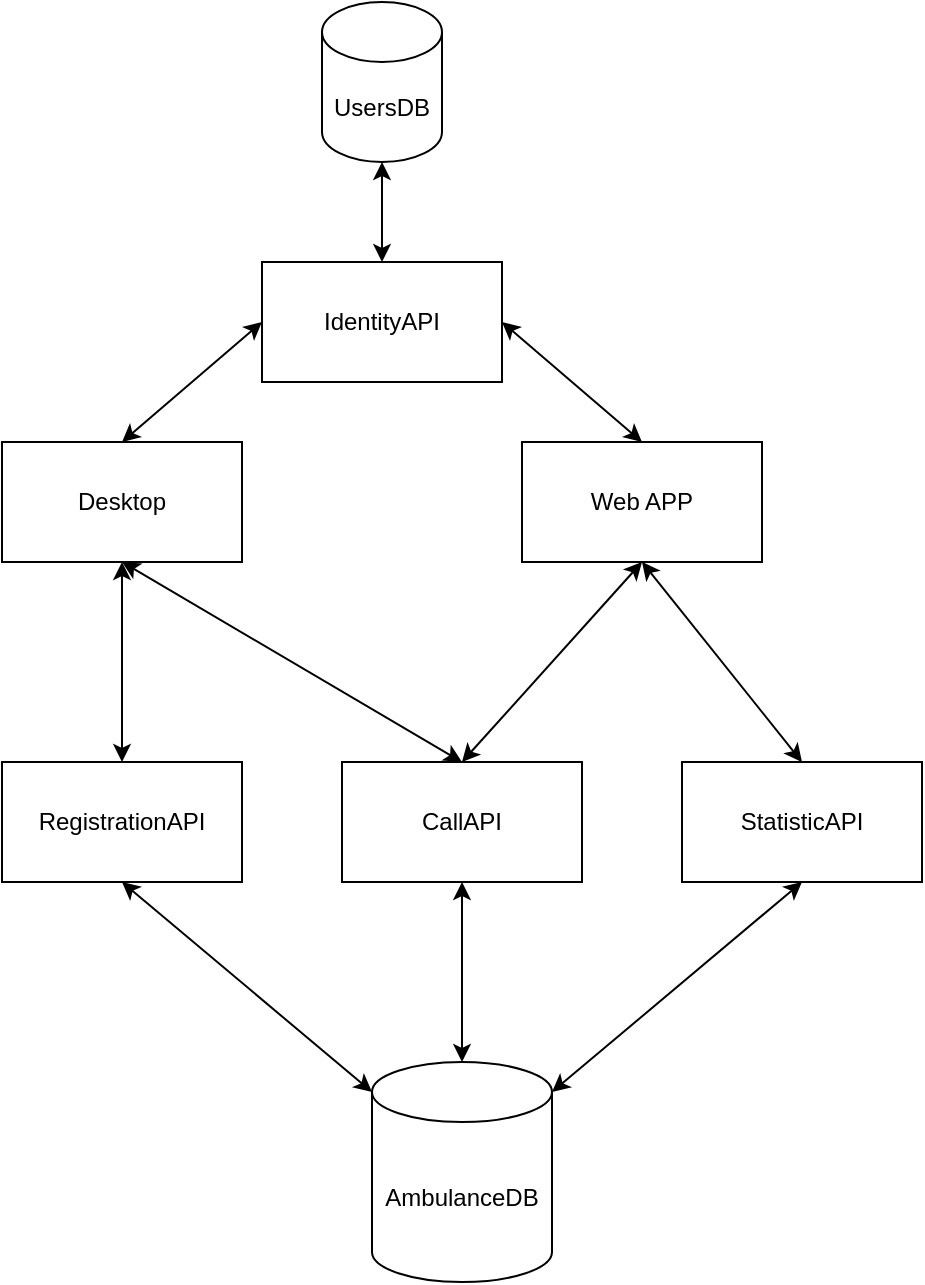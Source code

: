 <mxfile version="17.4.0" type="device"><diagram id="q6pwGfc6qnB-zL7eA18I" name="Page-1"><mxGraphModel dx="1038" dy="5266" grid="1" gridSize="10" guides="1" tooltips="1" connect="1" arrows="1" fold="1" page="1" pageScale="1" pageWidth="3300" pageHeight="4681" math="0" shadow="0"><root><mxCell id="0"/><mxCell id="1" parent="0"/><mxCell id="6exQmKCavuuTp4jauTIf-1" value="CallAPI" style="rounded=0;whiteSpace=wrap;html=1;" vertex="1" parent="1"><mxGeometry x="390" y="220" width="120" height="60" as="geometry"/></mxCell><mxCell id="6exQmKCavuuTp4jauTIf-2" value="RegistrationAPI" style="rounded=0;whiteSpace=wrap;html=1;" vertex="1" parent="1"><mxGeometry x="220" y="220" width="120" height="60" as="geometry"/></mxCell><mxCell id="6exQmKCavuuTp4jauTIf-3" value="Desktop" style="rounded=0;whiteSpace=wrap;html=1;" vertex="1" parent="1"><mxGeometry x="220" y="60" width="120" height="60" as="geometry"/></mxCell><mxCell id="6exQmKCavuuTp4jauTIf-4" value="AmbulanceDB" style="shape=cylinder3;whiteSpace=wrap;html=1;boundedLbl=1;backgroundOutline=1;size=15;" vertex="1" parent="1"><mxGeometry x="405" y="370" width="90" height="110" as="geometry"/></mxCell><mxCell id="6exQmKCavuuTp4jauTIf-5" value="IdentityAPI" style="rounded=0;whiteSpace=wrap;html=1;" vertex="1" parent="1"><mxGeometry x="350" y="-30" width="120" height="60" as="geometry"/></mxCell><mxCell id="6exQmKCavuuTp4jauTIf-6" value="Web APP" style="rounded=0;whiteSpace=wrap;html=1;" vertex="1" parent="1"><mxGeometry x="480" y="60" width="120" height="60" as="geometry"/></mxCell><mxCell id="6exQmKCavuuTp4jauTIf-7" value="UsersDB" style="shape=cylinder3;whiteSpace=wrap;html=1;boundedLbl=1;backgroundOutline=1;size=15;" vertex="1" parent="1"><mxGeometry x="380" y="-160" width="60" height="80" as="geometry"/></mxCell><mxCell id="6exQmKCavuuTp4jauTIf-8" value="" style="endArrow=classic;startArrow=classic;html=1;rounded=0;entryX=0.5;entryY=1;entryDx=0;entryDy=0;entryPerimeter=0;exitX=0.5;exitY=0;exitDx=0;exitDy=0;" edge="1" parent="1" source="6exQmKCavuuTp4jauTIf-5" target="6exQmKCavuuTp4jauTIf-7"><mxGeometry width="50" height="50" relative="1" as="geometry"><mxPoint x="760" y="230" as="sourcePoint"/><mxPoint x="810" y="180" as="targetPoint"/></mxGeometry></mxCell><mxCell id="6exQmKCavuuTp4jauTIf-9" value="" style="endArrow=classic;startArrow=classic;html=1;rounded=0;exitX=0.5;exitY=0;exitDx=0;exitDy=0;entryX=1;entryY=0.5;entryDx=0;entryDy=0;" edge="1" parent="1" source="6exQmKCavuuTp4jauTIf-6" target="6exQmKCavuuTp4jauTIf-5"><mxGeometry width="50" height="50" relative="1" as="geometry"><mxPoint x="720" y="310" as="sourcePoint"/><mxPoint x="770" y="260" as="targetPoint"/></mxGeometry></mxCell><mxCell id="6exQmKCavuuTp4jauTIf-10" value="" style="endArrow=classic;startArrow=classic;html=1;rounded=0;entryX=0.5;entryY=1;entryDx=0;entryDy=0;exitX=0.5;exitY=0;exitDx=0;exitDy=0;" edge="1" parent="1" source="6exQmKCavuuTp4jauTIf-1" target="6exQmKCavuuTp4jauTIf-6"><mxGeometry width="50" height="50" relative="1" as="geometry"><mxPoint x="660" y="270" as="sourcePoint"/><mxPoint x="710" y="220" as="targetPoint"/></mxGeometry></mxCell><mxCell id="6exQmKCavuuTp4jauTIf-12" value="" style="endArrow=classic;startArrow=classic;html=1;rounded=0;entryX=0.5;entryY=1;entryDx=0;entryDy=0;" edge="1" parent="1" source="6exQmKCavuuTp4jauTIf-2" target="6exQmKCavuuTp4jauTIf-3"><mxGeometry width="50" height="50" relative="1" as="geometry"><mxPoint x="200" y="400" as="sourcePoint"/><mxPoint x="250" y="350" as="targetPoint"/></mxGeometry></mxCell><mxCell id="6exQmKCavuuTp4jauTIf-13" value="" style="endArrow=classic;startArrow=classic;html=1;rounded=0;entryX=0.5;entryY=1;entryDx=0;entryDy=0;exitX=0.5;exitY=0;exitDx=0;exitDy=0;" edge="1" parent="1" source="6exQmKCavuuTp4jauTIf-1" target="6exQmKCavuuTp4jauTIf-3"><mxGeometry width="50" height="50" relative="1" as="geometry"><mxPoint x="260" y="390" as="sourcePoint"/><mxPoint x="310" y="340" as="targetPoint"/></mxGeometry></mxCell><mxCell id="6exQmKCavuuTp4jauTIf-15" value="" style="endArrow=classic;startArrow=classic;html=1;rounded=0;entryX=0.5;entryY=1;entryDx=0;entryDy=0;exitX=0;exitY=0;exitDx=0;exitDy=15;exitPerimeter=0;" edge="1" parent="1" source="6exQmKCavuuTp4jauTIf-4" target="6exQmKCavuuTp4jauTIf-2"><mxGeometry width="50" height="50" relative="1" as="geometry"><mxPoint x="230" y="390" as="sourcePoint"/><mxPoint x="280" y="340" as="targetPoint"/></mxGeometry></mxCell><mxCell id="6exQmKCavuuTp4jauTIf-16" value="" style="endArrow=classic;startArrow=classic;html=1;rounded=0;entryX=0.5;entryY=1;entryDx=0;entryDy=0;exitX=0.5;exitY=0;exitDx=0;exitDy=0;exitPerimeter=0;" edge="1" parent="1" source="6exQmKCavuuTp4jauTIf-4" target="6exQmKCavuuTp4jauTIf-1"><mxGeometry width="50" height="50" relative="1" as="geometry"><mxPoint x="550" y="360" as="sourcePoint"/><mxPoint x="600" y="310" as="targetPoint"/></mxGeometry></mxCell><mxCell id="6exQmKCavuuTp4jauTIf-17" value="" style="endArrow=classic;startArrow=classic;html=1;rounded=0;entryX=0;entryY=0.5;entryDx=0;entryDy=0;exitX=0.5;exitY=0;exitDx=0;exitDy=0;" edge="1" parent="1" source="6exQmKCavuuTp4jauTIf-3" target="6exQmKCavuuTp4jauTIf-5"><mxGeometry width="50" height="50" relative="1" as="geometry"><mxPoint x="670" y="310" as="sourcePoint"/><mxPoint x="720" y="260" as="targetPoint"/></mxGeometry></mxCell><mxCell id="6exQmKCavuuTp4jauTIf-18" value="StatisticAPI" style="rounded=0;whiteSpace=wrap;html=1;" vertex="1" parent="1"><mxGeometry x="560" y="220" width="120" height="60" as="geometry"/></mxCell><mxCell id="6exQmKCavuuTp4jauTIf-19" value="" style="endArrow=classic;startArrow=classic;html=1;rounded=0;entryX=0.5;entryY=1;entryDx=0;entryDy=0;exitX=1;exitY=0;exitDx=0;exitDy=15;exitPerimeter=0;" edge="1" parent="1" source="6exQmKCavuuTp4jauTIf-4" target="6exQmKCavuuTp4jauTIf-18"><mxGeometry width="50" height="50" relative="1" as="geometry"><mxPoint x="620" y="370" as="sourcePoint"/><mxPoint x="670" y="320" as="targetPoint"/></mxGeometry></mxCell><mxCell id="6exQmKCavuuTp4jauTIf-20" value="" style="endArrow=classic;startArrow=classic;html=1;rounded=0;exitX=0.5;exitY=0;exitDx=0;exitDy=0;entryX=0.5;entryY=1;entryDx=0;entryDy=0;" edge="1" parent="1" source="6exQmKCavuuTp4jauTIf-18" target="6exQmKCavuuTp4jauTIf-6"><mxGeometry width="50" height="50" relative="1" as="geometry"><mxPoint x="720" y="150" as="sourcePoint"/><mxPoint x="770" y="100" as="targetPoint"/></mxGeometry></mxCell></root></mxGraphModel></diagram></mxfile>